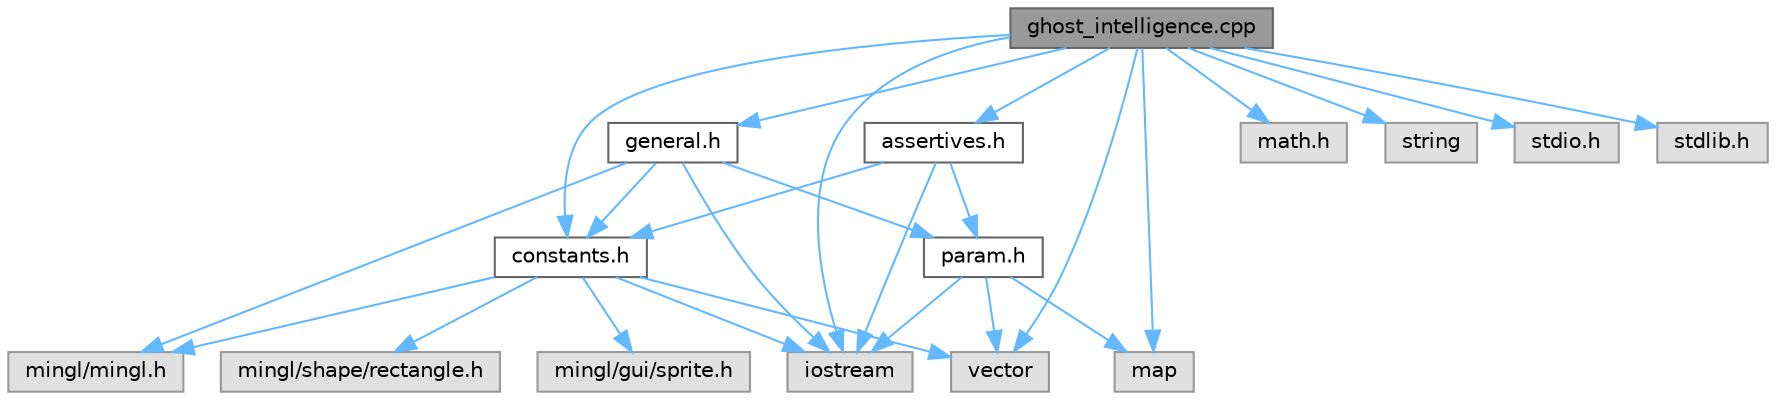 digraph "ghost_intelligence.cpp"
{
 // LATEX_PDF_SIZE
  bgcolor="transparent";
  edge [fontname=Helvetica,fontsize=10,labelfontname=Helvetica,labelfontsize=10];
  node [fontname=Helvetica,fontsize=10,shape=box,height=0.2,width=0.4];
  Node1 [label="ghost_intelligence.cpp",height=0.2,width=0.4,color="gray40", fillcolor="grey60", style="filled", fontcolor="black",tooltip="functions used for deciding ghosts movements"];
  Node1 -> Node2 [color="steelblue1",style="solid"];
  Node2 [label="constants.h",height=0.2,width=0.4,color="grey40", fillcolor="white", style="filled",URL="$constants_8h.html",tooltip="contains struct and constants value"];
  Node2 -> Node3 [color="steelblue1",style="solid"];
  Node3 [label="mingl/mingl.h",height=0.2,width=0.4,color="grey60", fillcolor="#E0E0E0", style="filled",tooltip=" "];
  Node2 -> Node4 [color="steelblue1",style="solid"];
  Node4 [label="mingl/shape/rectangle.h",height=0.2,width=0.4,color="grey60", fillcolor="#E0E0E0", style="filled",tooltip=" "];
  Node2 -> Node5 [color="steelblue1",style="solid"];
  Node5 [label="mingl/gui/sprite.h",height=0.2,width=0.4,color="grey60", fillcolor="#E0E0E0", style="filled",tooltip=" "];
  Node2 -> Node6 [color="steelblue1",style="solid"];
  Node6 [label="vector",height=0.2,width=0.4,color="grey60", fillcolor="#E0E0E0", style="filled",tooltip=" "];
  Node2 -> Node7 [color="steelblue1",style="solid"];
  Node7 [label="iostream",height=0.2,width=0.4,color="grey60", fillcolor="#E0E0E0", style="filled",tooltip=" "];
  Node1 -> Node8 [color="steelblue1",style="solid"];
  Node8 [label="assertives.h",height=0.2,width=0.4,color="grey40", fillcolor="white", style="filled",URL="$assertives_8h.html",tooltip="all \"is\" functions"];
  Node8 -> Node2 [color="steelblue1",style="solid"];
  Node8 -> Node9 [color="steelblue1",style="solid"];
  Node9 [label="param.h",height=0.2,width=0.4,color="grey40", fillcolor="white", style="filled",URL="$param_8h.html",tooltip="functions used to load and init settings"];
  Node9 -> Node7 [color="steelblue1",style="solid"];
  Node9 -> Node10 [color="steelblue1",style="solid"];
  Node10 [label="map",height=0.2,width=0.4,color="grey60", fillcolor="#E0E0E0", style="filled",tooltip=" "];
  Node9 -> Node6 [color="steelblue1",style="solid"];
  Node8 -> Node7 [color="steelblue1",style="solid"];
  Node1 -> Node11 [color="steelblue1",style="solid"];
  Node11 [label="general.h",height=0.2,width=0.4,color="grey40", fillcolor="white", style="filled",URL="$general_8h.html",tooltip="general functions"];
  Node11 -> Node3 [color="steelblue1",style="solid"];
  Node11 -> Node9 [color="steelblue1",style="solid"];
  Node11 -> Node2 [color="steelblue1",style="solid"];
  Node11 -> Node7 [color="steelblue1",style="solid"];
  Node1 -> Node7 [color="steelblue1",style="solid"];
  Node1 -> Node10 [color="steelblue1",style="solid"];
  Node1 -> Node6 [color="steelblue1",style="solid"];
  Node1 -> Node12 [color="steelblue1",style="solid"];
  Node12 [label="math.h",height=0.2,width=0.4,color="grey60", fillcolor="#E0E0E0", style="filled",tooltip=" "];
  Node1 -> Node13 [color="steelblue1",style="solid"];
  Node13 [label="string",height=0.2,width=0.4,color="grey60", fillcolor="#E0E0E0", style="filled",tooltip=" "];
  Node1 -> Node14 [color="steelblue1",style="solid"];
  Node14 [label="stdio.h",height=0.2,width=0.4,color="grey60", fillcolor="#E0E0E0", style="filled",tooltip=" "];
  Node1 -> Node15 [color="steelblue1",style="solid"];
  Node15 [label="stdlib.h",height=0.2,width=0.4,color="grey60", fillcolor="#E0E0E0", style="filled",tooltip=" "];
}
